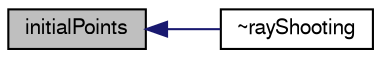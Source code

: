 digraph "initialPoints"
{
  bgcolor="transparent";
  edge [fontname="FreeSans",fontsize="10",labelfontname="FreeSans",labelfontsize="10"];
  node [fontname="FreeSans",fontsize="10",shape=record];
  rankdir="LR";
  Node8 [label="initialPoints",height=0.2,width=0.4,color="black", fillcolor="grey75", style="filled", fontcolor="black"];
  Node8 -> Node9 [dir="back",color="midnightblue",fontsize="10",style="solid",fontname="FreeSans"];
  Node9 [label="~rayShooting",height=0.2,width=0.4,color="black",URL="$a31546.html#a53f4964db274deccf7bbd0f44c603e01",tooltip="Destructor. "];
}
